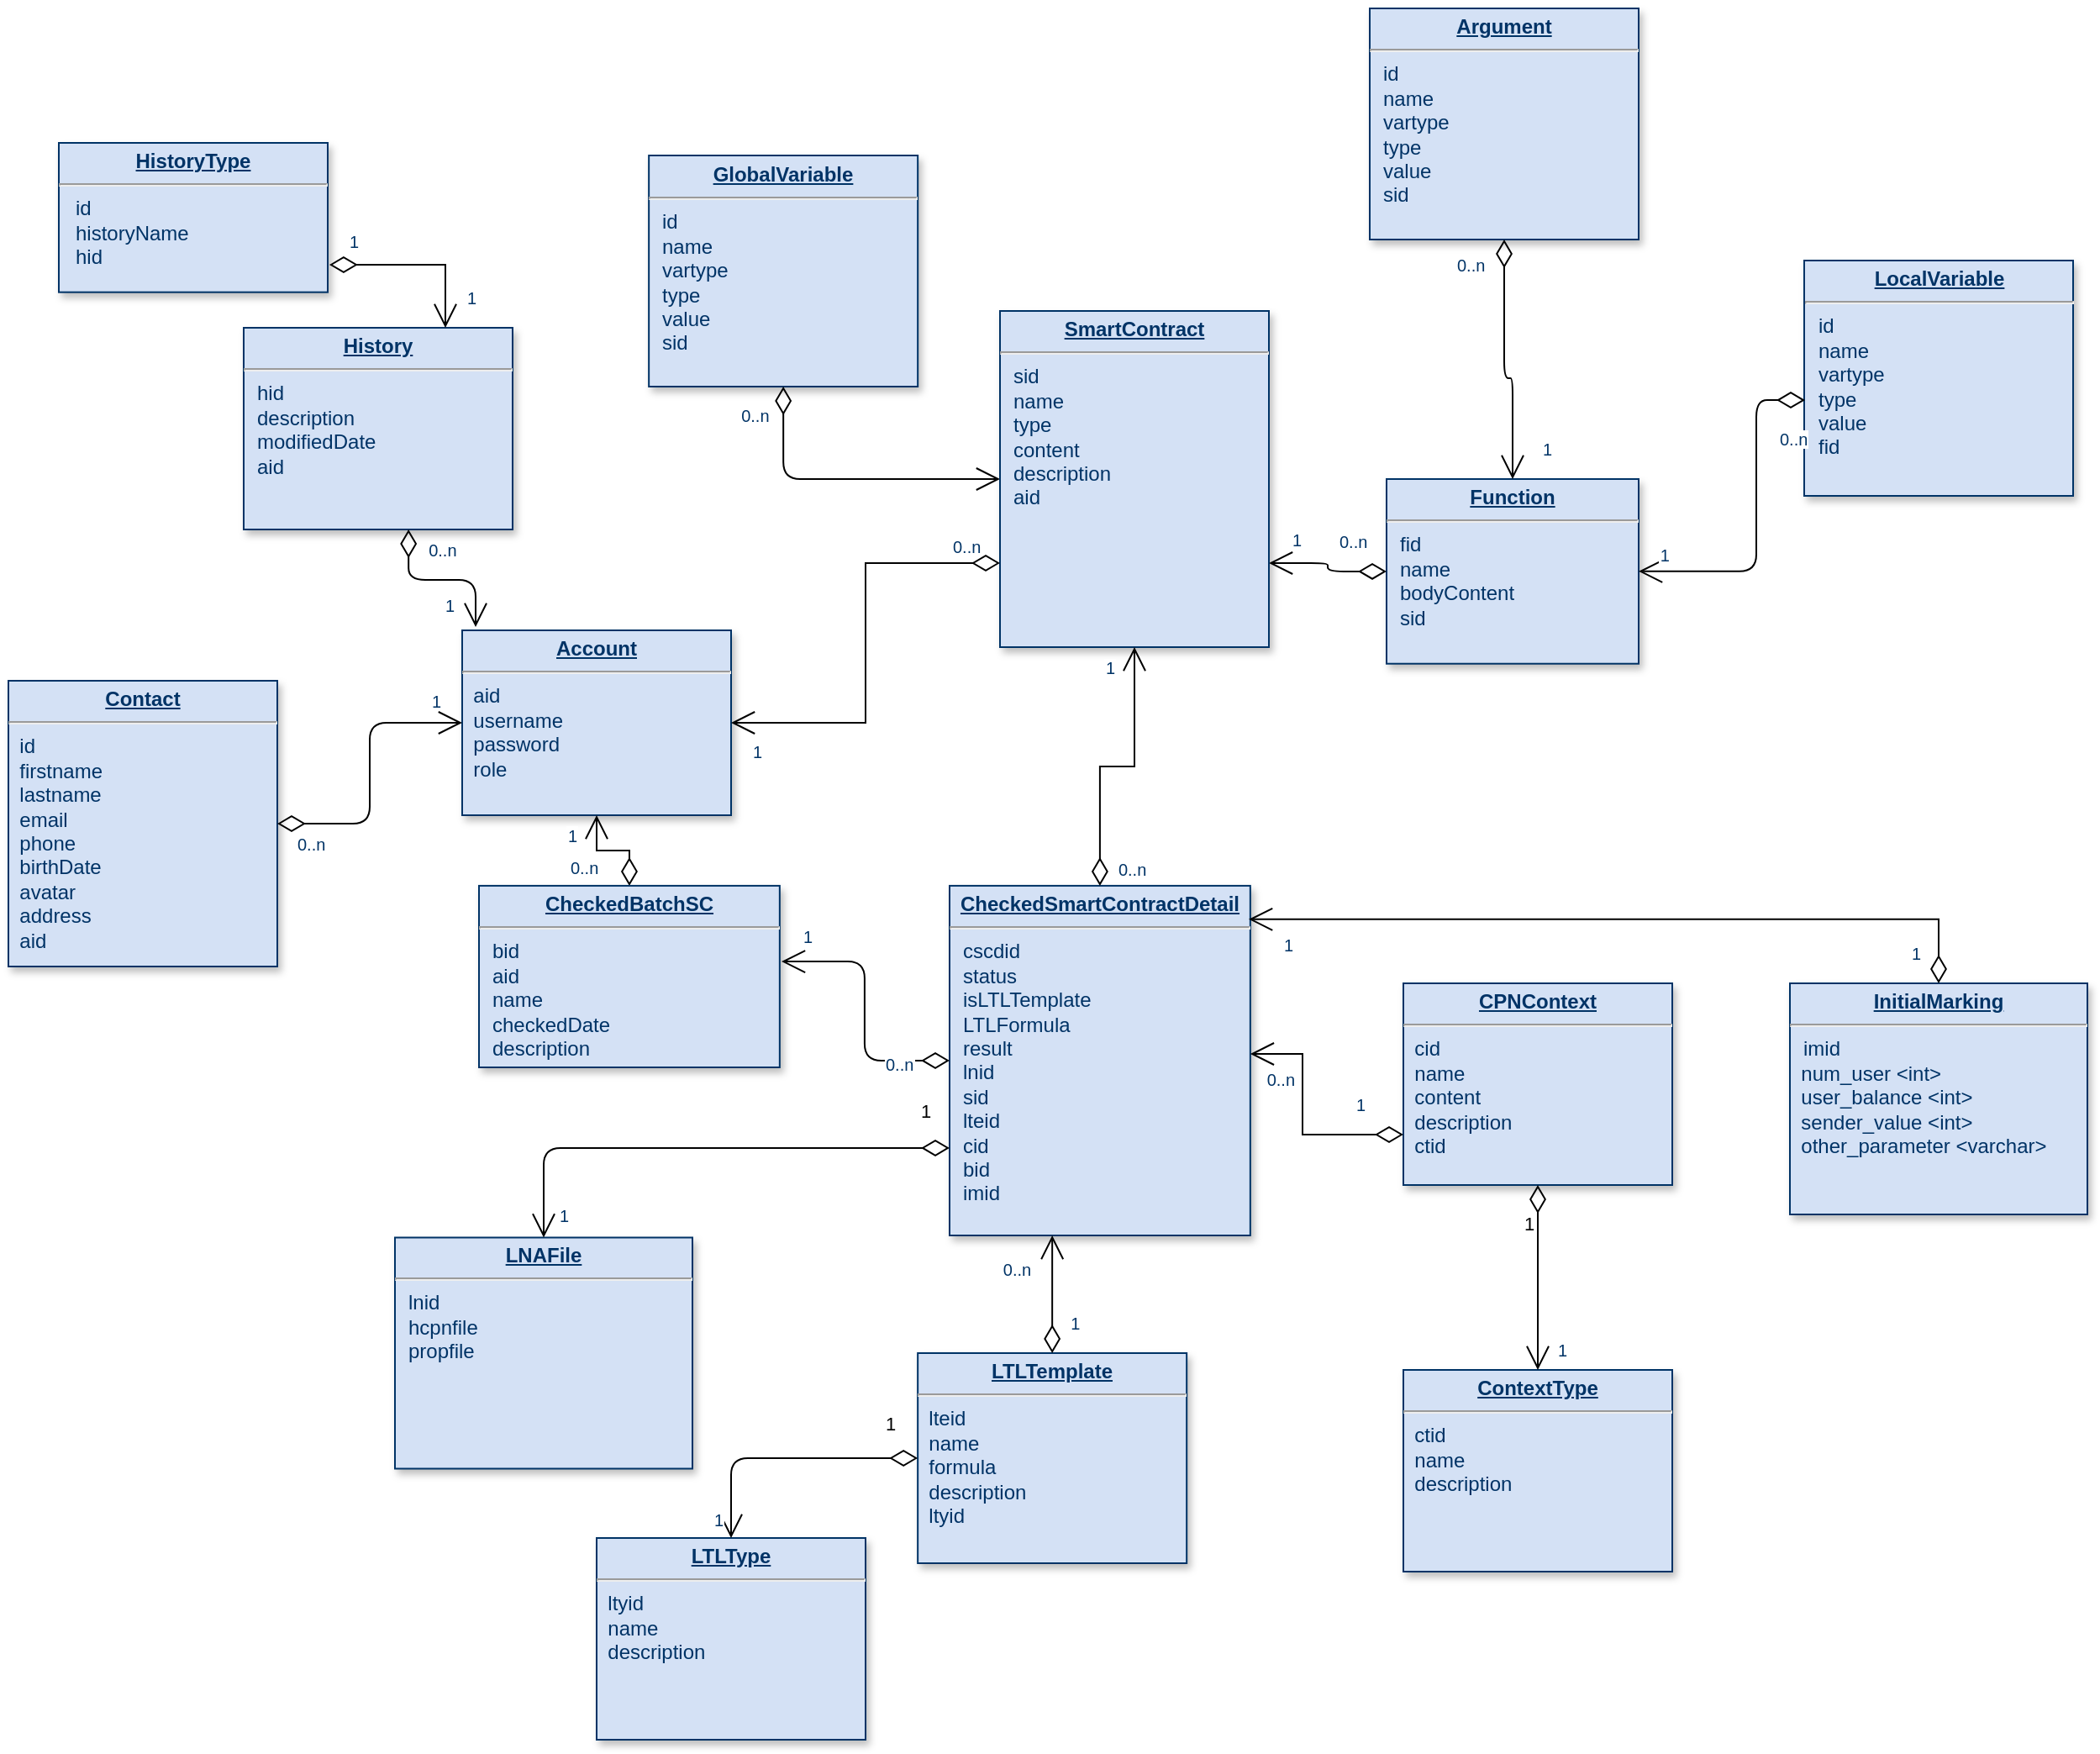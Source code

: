<mxfile version="15.3.8" type="device"><diagram name="Page-1" id="efa7a0a1-bf9b-a30e-e6df-94a7791c09e9"><mxGraphModel dx="1002" dy="657" grid="1" gridSize="10" guides="1" tooltips="1" connect="1" arrows="1" fold="1" page="1" pageScale="1" pageWidth="826" pageHeight="1169" background="none" math="0" shadow="0"><root><mxCell id="0"/><mxCell id="1" parent="0"/><mxCell id="20" value="&lt;p style=&quot;margin: 0px ; margin-top: 4px ; text-align: center ; text-decoration: underline&quot;&gt;&lt;strong&gt;LTLTemplate&lt;/strong&gt;&lt;/p&gt;&lt;hr&gt;&lt;div&gt;&amp;nbsp; lteid&lt;/div&gt;&lt;div&gt;&amp;nbsp; name&lt;/div&gt;&lt;div&gt;&amp;nbsp; formula&lt;/div&gt;&lt;div&gt;&amp;nbsp; description&lt;/div&gt;&lt;div&gt;&amp;nbsp; ltyid&lt;br&gt;&lt;/div&gt;" style="verticalAlign=top;align=left;overflow=fill;fontSize=12;fontFamily=Helvetica;html=1;strokeColor=#003366;shadow=1;fillColor=#D4E1F5;fontColor=#003366" parent="1" vertex="1"><mxGeometry x="591.08" y="810.0" width="160" height="125" as="geometry"/></mxCell><mxCell id="21" value="&lt;p style=&quot;margin: 0px ; margin-top: 4px ; text-align: center ; text-decoration: underline&quot;&gt;&lt;strong&gt;Account&lt;/strong&gt;&lt;/p&gt;&lt;hr&gt;&lt;div&gt;&amp;nbsp; aid&lt;/div&gt;&lt;div&gt;&amp;nbsp; username&lt;/div&gt;&lt;div&gt;&amp;nbsp; password&lt;/div&gt;&lt;div&gt;&amp;nbsp; role&lt;br&gt;&lt;/div&gt;" style="verticalAlign=top;align=left;overflow=fill;fontSize=12;fontFamily=Helvetica;html=1;strokeColor=#003366;shadow=1;fillColor=#D4E1F5;fontColor=#003366" parent="1" vertex="1"><mxGeometry x="320" y="380" width="160" height="110" as="geometry"/></mxCell><mxCell id="25" value="&lt;p style=&quot;margin: 0px ; margin-top: 4px ; text-align: center ; text-decoration: underline&quot;&gt;&lt;strong&gt;Contact&lt;/strong&gt;&lt;/p&gt;&lt;hr&gt;&lt;div&gt;&amp;nbsp; id&lt;/div&gt;&lt;div&gt;&amp;nbsp; firstname&lt;/div&gt;&lt;div&gt;&amp;nbsp; lastname&lt;/div&gt;&lt;div&gt;&amp;nbsp; email&lt;/div&gt;&lt;div&gt;&amp;nbsp; phone&lt;/div&gt;&lt;div&gt;&amp;nbsp; birthDate&lt;/div&gt;&lt;div&gt;&amp;nbsp; avatar&lt;/div&gt;&lt;div&gt;&amp;nbsp; address&lt;/div&gt;&lt;div&gt;&amp;nbsp; aid&lt;br&gt;&lt;/div&gt;" style="verticalAlign=top;align=left;overflow=fill;fontSize=12;fontFamily=Helvetica;html=1;strokeColor=#003366;shadow=1;fillColor=#D4E1F5;fontColor=#003366" parent="1" vertex="1"><mxGeometry x="50" y="410" width="160" height="170" as="geometry"/></mxCell><mxCell id="27" value="&lt;p style=&quot;margin: 0px ; margin-top: 4px ; text-align: center ; text-decoration: underline&quot;&gt;&lt;strong&gt;CPNContext&lt;br&gt;&lt;/strong&gt;&lt;/p&gt;&lt;hr&gt;&lt;div&gt;&amp;nbsp; cid&lt;/div&gt;&lt;div&gt;&amp;nbsp; name&lt;/div&gt;&lt;div&gt;&amp;nbsp; content&lt;/div&gt;&lt;div&gt;&amp;nbsp; description&lt;/div&gt;&lt;div&gt;&amp;nbsp; ctid&lt;br&gt;&lt;/div&gt;" style="verticalAlign=top;align=left;overflow=fill;fontSize=12;fontFamily=Helvetica;html=1;strokeColor=#003366;shadow=1;fillColor=#D4E1F5;fontColor=#003366" parent="1" vertex="1"><mxGeometry x="880" y="590" width="160" height="120" as="geometry"/></mxCell><mxCell id="28" value="&lt;p style=&quot;margin: 0px ; margin-top: 4px ; text-align: center ; text-decoration: underline&quot;&gt;&lt;strong&gt;HistoryType&lt;br&gt;&lt;/strong&gt;&lt;/p&gt;&lt;hr&gt;&lt;div&gt;&amp;nbsp;&amp;nbsp; id&lt;/div&gt;&lt;div&gt;&amp;nbsp;&amp;nbsp; historyName&lt;/div&gt;&lt;div&gt;&amp;nbsp;&amp;nbsp; hid&lt;br&gt;&lt;/div&gt;" style="verticalAlign=top;align=left;overflow=fill;fontSize=12;fontFamily=Helvetica;html=1;strokeColor=#003366;shadow=1;fillColor=#D4E1F5;fontColor=#003366" parent="1" vertex="1"><mxGeometry x="80" y="90" width="160" height="88.84" as="geometry"/></mxCell><mxCell id="29" value="&lt;p style=&quot;margin: 0px ; margin-top: 4px ; text-align: center ; text-decoration: underline&quot;&gt;&lt;strong&gt;CheckedSmartContractDetail&lt;br&gt;&lt;/strong&gt;&lt;/p&gt;&lt;hr&gt;&lt;p style=&quot;margin: 0px ; margin-left: 8px&quot;&gt;cscdid&lt;br&gt;&lt;/p&gt;&lt;p style=&quot;margin: 0px ; margin-left: 8px&quot;&gt;&lt;span&gt;status&lt;/span&gt;&lt;br&gt;&lt;/p&gt;&lt;p style=&quot;margin: 0px 0px 0px 8px&quot;&gt;isLTLTemplate&lt;br&gt;&lt;/p&gt;&lt;p style=&quot;margin: 0px 0px 0px 8px&quot;&gt;LTLFormula&lt;/p&gt;&lt;p style=&quot;margin: 0px 0px 0px 8px&quot;&gt;result&lt;/p&gt;&lt;p style=&quot;margin: 0px 0px 0px 8px&quot;&gt;lnid&lt;/p&gt;&lt;p style=&quot;margin: 0px 0px 0px 8px&quot;&gt;sid&lt;/p&gt;&lt;p style=&quot;margin: 0px 0px 0px 8px&quot;&gt;lteid&lt;br&gt;&lt;/p&gt;&lt;p style=&quot;margin: 0px 0px 0px 8px&quot;&gt;cid&lt;/p&gt;&lt;p style=&quot;margin: 0px ; margin-left: 8px&quot;&gt;bid&lt;/p&gt;&lt;p style=&quot;margin: 0px ; margin-left: 8px&quot;&gt;imid&lt;br&gt;&lt;/p&gt;&lt;p style=&quot;margin: 0px ; margin-left: 8px&quot;&gt;&lt;br&gt;&lt;/p&gt;" style="verticalAlign=top;align=left;overflow=fill;fontSize=12;fontFamily=Helvetica;html=1;strokeColor=#003366;shadow=1;fillColor=#D4E1F5;fontColor=#003366" parent="1" vertex="1"><mxGeometry x="610" y="531.96" width="178.92" height="208.04" as="geometry"/></mxCell><mxCell id="31" value="&lt;p style=&quot;margin: 0px ; margin-top: 4px ; text-align: center ; text-decoration: underline&quot;&gt;&lt;strong&gt;GlobalVariable&lt;/strong&gt;&lt;/p&gt;&lt;hr&gt;&lt;p style=&quot;margin: 0px ; margin-left: 8px&quot;&gt;id&lt;/p&gt;&lt;p style=&quot;margin: 0px ; margin-left: 8px&quot;&gt;name&lt;/p&gt;&lt;p style=&quot;margin: 0px ; margin-left: 8px&quot;&gt;vartype&lt;/p&gt;&lt;p style=&quot;margin: 0px ; margin-left: 8px&quot;&gt;type&lt;/p&gt;&lt;p style=&quot;margin: 0px ; margin-left: 8px&quot;&gt;value&lt;/p&gt;&lt;p style=&quot;margin: 0px ; margin-left: 8px&quot;&gt;sid&lt;br&gt;&lt;/p&gt;" style="verticalAlign=top;align=left;overflow=fill;fontSize=12;fontFamily=Helvetica;html=1;strokeColor=#003366;shadow=1;fillColor=#D4E1F5;fontColor=#003366" parent="1" vertex="1"><mxGeometry x="431.08" y="97.5" width="160" height="137.5" as="geometry"/></mxCell><mxCell id="32" value="&lt;p style=&quot;margin: 0px ; margin-top: 4px ; text-align: center ; text-decoration: underline&quot;&gt;&lt;strong&gt;LocalVariable&lt;/strong&gt;&lt;/p&gt;&lt;hr&gt;&lt;p style=&quot;margin: 0px ; margin-left: 8px&quot;&gt;id&lt;/p&gt;&lt;p style=&quot;margin: 0px ; margin-left: 8px&quot;&gt;name&lt;/p&gt;&lt;p style=&quot;margin: 0px ; margin-left: 8px&quot;&gt;vartype&lt;/p&gt;&lt;p style=&quot;margin: 0px ; margin-left: 8px&quot;&gt;type&lt;/p&gt;&lt;p style=&quot;margin: 0px ; margin-left: 8px&quot;&gt;value&lt;/p&gt;&lt;p style=&quot;margin: 0px ; margin-left: 8px&quot;&gt;fid&lt;/p&gt;" style="verticalAlign=top;align=left;overflow=fill;fontSize=12;fontFamily=Helvetica;html=1;strokeColor=#003366;shadow=1;fillColor=#D4E1F5;fontColor=#003366" parent="1" vertex="1"><mxGeometry x="1118.5" y="160.0" width="160" height="140" as="geometry"/></mxCell><mxCell id="33" value="&lt;p style=&quot;margin: 0px ; margin-top: 4px ; text-align: center ; text-decoration: underline&quot;&gt;&lt;strong&gt;Function&lt;/strong&gt;&lt;/p&gt;&lt;hr&gt;&lt;p style=&quot;margin: 0px ; margin-left: 8px&quot;&gt;fid&lt;/p&gt;&lt;p style=&quot;margin: 0px ; margin-left: 8px&quot;&gt;name&lt;/p&gt;&lt;p style=&quot;margin: 0px ; margin-left: 8px&quot;&gt;bodyContent&lt;/p&gt;&lt;p style=&quot;margin: 0px ; margin-left: 8px&quot;&gt;sid &lt;br&gt;&lt;/p&gt;" style="verticalAlign=top;align=left;overflow=fill;fontSize=12;fontFamily=Helvetica;html=1;strokeColor=#003366;shadow=1;fillColor=#D4E1F5;fontColor=#003366" parent="1" vertex="1"><mxGeometry x="870" y="290" width="150" height="109.86" as="geometry"/></mxCell><mxCell id="34" value="&lt;p style=&quot;margin: 0px ; margin-top: 4px ; text-align: center ; text-decoration: underline&quot;&gt;&lt;strong&gt;History&lt;/strong&gt;&lt;/p&gt;&lt;hr&gt;&lt;p style=&quot;margin: 0px ; margin-left: 8px&quot;&gt;hid&lt;/p&gt;&lt;p style=&quot;margin: 0px ; margin-left: 8px&quot;&gt;description&lt;/p&gt;&lt;p style=&quot;margin: 0px ; margin-left: 8px&quot;&gt;modifiedDate&lt;/p&gt;&lt;p style=&quot;margin: 0px ; margin-left: 8px&quot;&gt;aid&lt;br&gt;&lt;/p&gt;" style="verticalAlign=top;align=left;overflow=fill;fontSize=12;fontFamily=Helvetica;html=1;strokeColor=#003366;shadow=1;fillColor=#D4E1F5;fontColor=#003366" parent="1" vertex="1"><mxGeometry x="190" y="200" width="160" height="120" as="geometry"/></mxCell><mxCell id="48" value="" style="endArrow=open;endSize=12;startArrow=diamondThin;startSize=14;startFill=0;edgeStyle=orthogonalEdgeStyle;rounded=0;" parent="1" source="27" target="29" edge="1"><mxGeometry x="769.36" y="450" as="geometry"><mxPoint x="769.36" y="450" as="sourcePoint"/><mxPoint x="900" y="450" as="targetPoint"/><Array as="points"><mxPoint x="820" y="680"/><mxPoint x="820" y="632"/></Array></mxGeometry></mxCell><mxCell id="49" value="1" style="resizable=0;align=left;verticalAlign=top;labelBackgroundColor=#ffffff;fontSize=10;strokeColor=#003366;shadow=1;fillColor=#D4E1F5;fontColor=#003366" parent="48" connectable="0" vertex="1"><mxGeometry x="-1" relative="1" as="geometry"><mxPoint x="-30" y="-30" as="offset"/></mxGeometry></mxCell><mxCell id="50" value="0..n" style="resizable=0;align=right;verticalAlign=top;labelBackgroundColor=#ffffff;fontSize=10;strokeColor=#003366;shadow=1;fillColor=#D4E1F5;fontColor=#003366" parent="48" connectable="0" vertex="1"><mxGeometry x="1" relative="1" as="geometry"><mxPoint x="28" y="3" as="offset"/></mxGeometry></mxCell><mxCell id="63" value="" style="endArrow=open;endSize=12;startArrow=diamondThin;startSize=14;startFill=0;edgeStyle=orthogonalEdgeStyle;entryX=1;entryY=0.75;entryDx=0;entryDy=0;" parent="1" source="33" target="nOqhkmewOGSFipWBsdj--130" edge="1"><mxGeometry x="479.36" y="790" as="geometry"><mxPoint x="479.36" y="790" as="sourcePoint"/><mxPoint x="639.36" y="790" as="targetPoint"/></mxGeometry></mxCell><mxCell id="64" value="0..n" style="resizable=0;align=left;verticalAlign=top;labelBackgroundColor=#ffffff;fontSize=10;strokeColor=#003366;shadow=1;fillColor=#D4E1F5;fontColor=#003366" parent="63" connectable="0" vertex="1"><mxGeometry x="-1" relative="1" as="geometry"><mxPoint x="-30" y="-30" as="offset"/></mxGeometry></mxCell><mxCell id="65" value="1" style="resizable=0;align=right;verticalAlign=top;labelBackgroundColor=#ffffff;fontSize=10;strokeColor=#003366;shadow=1;fillColor=#D4E1F5;fontColor=#003366" parent="63" connectable="0" vertex="1"><mxGeometry x="1" relative="1" as="geometry"><mxPoint x="-11.08" as="offset"/></mxGeometry></mxCell><mxCell id="66" value="" style="endArrow=open;endSize=12;startArrow=diamondThin;startSize=14;startFill=0;edgeStyle=orthogonalEdgeStyle;entryX=1;entryY=0.5;entryDx=0;entryDy=0;exitX=0.003;exitY=0.593;exitDx=0;exitDy=0;exitPerimeter=0;" parent="1" source="32" target="33" edge="1"><mxGeometry x="469.36" y="526.16" as="geometry"><mxPoint x="1090" y="310" as="sourcePoint"/><mxPoint x="980" y="1061.16" as="targetPoint"/><Array as="points"><mxPoint x="1090" y="243"/><mxPoint x="1090" y="345"/></Array></mxGeometry></mxCell><mxCell id="67" value="0..n" style="resizable=0;align=left;verticalAlign=top;labelBackgroundColor=#ffffff;fontSize=10;strokeColor=#003366;shadow=1;fillColor=#D4E1F5;fontColor=#003366" parent="66" connectable="0" vertex="1"><mxGeometry x="-1" relative="1" as="geometry"><mxPoint x="-17" y="11" as="offset"/></mxGeometry></mxCell><mxCell id="68" value="1" style="resizable=0;align=right;verticalAlign=top;labelBackgroundColor=#ffffff;fontSize=10;strokeColor=#003366;shadow=1;fillColor=#D4E1F5;fontColor=#003366" parent="66" connectable="0" vertex="1"><mxGeometry x="1" relative="1" as="geometry"><mxPoint x="20" y="-22" as="offset"/></mxGeometry></mxCell><mxCell id="75" value="" style="endArrow=open;endSize=12;startArrow=diamondThin;startSize=14;startFill=0;edgeStyle=orthogonalEdgeStyle;exitX=0.5;exitY=1;exitDx=0;exitDy=0;" parent="1" source="31" target="nOqhkmewOGSFipWBsdj--130" edge="1"><mxGeometry x="1079.36" y="560" as="geometry"><mxPoint x="480" y="250" as="sourcePoint"/><mxPoint x="770" y="700" as="targetPoint"/><Array as="points"><mxPoint x="511" y="290"/></Array></mxGeometry></mxCell><mxCell id="76" value="0..n" style="resizable=0;align=left;verticalAlign=top;labelBackgroundColor=#ffffff;fontSize=10;strokeColor=#003366;shadow=1;fillColor=#D4E1F5;fontColor=#003366" parent="75" connectable="0" vertex="1"><mxGeometry x="-1" relative="1" as="geometry"><mxPoint x="-27" y="5" as="offset"/></mxGeometry></mxCell><mxCell id="77" value="1" style="resizable=0;align=right;verticalAlign=top;labelBackgroundColor=#ffffff;fontSize=10;strokeColor=#003366;shadow=1;fillColor=#D4E1F5;fontColor=#003366" parent="75" connectable="0" vertex="1"><mxGeometry x="1" relative="1" as="geometry"><mxPoint x="20" as="offset"/></mxGeometry></mxCell><mxCell id="90" value="" style="endArrow=open;endSize=12;startArrow=diamondThin;startSize=14;startFill=0;edgeStyle=orthogonalEdgeStyle" parent="1" source="25" target="21" edge="1"><mxGeometry x="620" y="340" as="geometry"><mxPoint x="620" y="340" as="sourcePoint"/><mxPoint x="780" y="340" as="targetPoint"/></mxGeometry></mxCell><mxCell id="91" value="0..n" style="resizable=0;align=left;verticalAlign=top;labelBackgroundColor=#ffffff;fontSize=10;strokeColor=#003366;shadow=1;fillColor=#D4E1F5;fontColor=#003366" parent="90" connectable="0" vertex="1"><mxGeometry x="-1" relative="1" as="geometry"><mxPoint x="10" as="offset"/></mxGeometry></mxCell><mxCell id="92" value="1" style="resizable=0;align=right;verticalAlign=top;labelBackgroundColor=#ffffff;fontSize=10;strokeColor=#003366;shadow=1;fillColor=#D4E1F5;fontColor=#003366" parent="90" connectable="0" vertex="1"><mxGeometry x="1" relative="1" as="geometry"><mxPoint x="-11" y="-25" as="offset"/></mxGeometry></mxCell><mxCell id="99" value="" style="endArrow=open;endSize=12;startArrow=diamondThin;startSize=14;startFill=0;edgeStyle=orthogonalEdgeStyle;exitX=0.5;exitY=0;exitDx=0;exitDy=0;" parent="1" source="20" target="29" edge="1"><mxGeometry x="369.36" y="360" as="geometry"><mxPoint x="670" y="770" as="sourcePoint"/><mxPoint x="600" y="630" as="targetPoint"/><Array as="points"><mxPoint x="671" y="740"/><mxPoint x="681" y="740"/></Array></mxGeometry></mxCell><mxCell id="100" value="1" style="resizable=0;align=left;verticalAlign=top;labelBackgroundColor=#ffffff;fontSize=10;strokeColor=#003366;shadow=1;fillColor=#D4E1F5;fontColor=#003366" parent="99" connectable="0" vertex="1"><mxGeometry x="-1" relative="1" as="geometry"><mxPoint x="9" y="-30" as="offset"/></mxGeometry></mxCell><mxCell id="101" value="0..n" style="resizable=0;align=right;verticalAlign=top;labelBackgroundColor=#ffffff;fontSize=10;strokeColor=#003366;shadow=1;fillColor=#D4E1F5;fontColor=#003366" parent="99" connectable="0" vertex="1"><mxGeometry x="1" relative="1" as="geometry"><mxPoint x="-11" y="8" as="offset"/></mxGeometry></mxCell><mxCell id="nOqhkmewOGSFipWBsdj--115" value="" style="endArrow=open;endSize=12;startArrow=diamondThin;startSize=14;startFill=0;edgeStyle=orthogonalEdgeStyle;rounded=0;entryX=0.5;entryY=1;entryDx=0;entryDy=0;exitX=0.5;exitY=0;exitDx=0;exitDy=0;" parent="1" source="snxH7PvsE-NsUcko8Hkh-101" target="21" edge="1"><mxGeometry x="779.36" y="460" as="geometry"><mxPoint x="671" y="530" as="sourcePoint"/><mxPoint x="890" y="530" as="targetPoint"/></mxGeometry></mxCell><mxCell id="nOqhkmewOGSFipWBsdj--116" value="0..n" style="resizable=0;align=left;verticalAlign=top;labelBackgroundColor=#ffffff;fontSize=10;strokeColor=#003366;shadow=1;fillColor=#D4E1F5;fontColor=#003366" parent="nOqhkmewOGSFipWBsdj--115" connectable="0" vertex="1"><mxGeometry x="-1" relative="1" as="geometry"><mxPoint x="-37" y="-23" as="offset"/></mxGeometry></mxCell><mxCell id="nOqhkmewOGSFipWBsdj--117" value="1" style="resizable=0;align=right;verticalAlign=top;labelBackgroundColor=#ffffff;fontSize=10;strokeColor=#003366;shadow=1;fillColor=#D4E1F5;fontColor=#003366" parent="nOqhkmewOGSFipWBsdj--115" connectable="0" vertex="1"><mxGeometry x="1" relative="1" as="geometry"><mxPoint x="-10" as="offset"/></mxGeometry></mxCell><mxCell id="nOqhkmewOGSFipWBsdj--118" value="" style="endArrow=open;endSize=12;startArrow=diamondThin;startSize=14;startFill=0;edgeStyle=orthogonalEdgeStyle;rounded=0;exitX=1.006;exitY=0.816;exitDx=0;exitDy=0;exitPerimeter=0;entryX=0.75;entryY=0;entryDx=0;entryDy=0;" parent="1" source="28" target="34" edge="1"><mxGeometry x="429.36" y="834" as="geometry"><mxPoint x="510" y="899" as="sourcePoint"/><mxPoint x="220" y="190" as="targetPoint"/></mxGeometry></mxCell><mxCell id="nOqhkmewOGSFipWBsdj--119" value="1" style="resizable=0;align=left;verticalAlign=top;labelBackgroundColor=#ffffff;fontSize=10;strokeColor=#003366;shadow=1;fillColor=#D4E1F5;fontColor=#003366" parent="nOqhkmewOGSFipWBsdj--118" connectable="0" vertex="1"><mxGeometry x="-1" relative="1" as="geometry"><mxPoint x="10" y="-26.16" as="offset"/></mxGeometry></mxCell><mxCell id="nOqhkmewOGSFipWBsdj--120" value="1" style="resizable=0;align=right;verticalAlign=top;labelBackgroundColor=#ffffff;fontSize=10;strokeColor=#003366;shadow=1;fillColor=#D4E1F5;fontColor=#003366" parent="nOqhkmewOGSFipWBsdj--118" connectable="0" vertex="1"><mxGeometry x="1" relative="1" as="geometry"><mxPoint x="20" y="-30" as="offset"/></mxGeometry></mxCell><mxCell id="nOqhkmewOGSFipWBsdj--121" value="&lt;p style=&quot;margin: 0px ; margin-top: 4px ; text-align: center ; text-decoration: underline&quot;&gt;&lt;strong&gt;Argument&lt;/strong&gt;&lt;/p&gt;&lt;hr&gt;&lt;p style=&quot;margin: 0px ; margin-left: 8px&quot;&gt;id&lt;/p&gt;&lt;p style=&quot;margin: 0px ; margin-left: 8px&quot;&gt;name&lt;/p&gt;&lt;p style=&quot;margin: 0px ; margin-left: 8px&quot;&gt;vartype&lt;/p&gt;&lt;p style=&quot;margin: 0px ; margin-left: 8px&quot;&gt;type&lt;/p&gt;&lt;p style=&quot;margin: 0px ; margin-left: 8px&quot;&gt;value&lt;/p&gt;&lt;p style=&quot;margin: 0px ; margin-left: 8px&quot;&gt;sid&lt;br&gt;&lt;/p&gt;" style="verticalAlign=top;align=left;overflow=fill;fontSize=12;fontFamily=Helvetica;html=1;strokeColor=#003366;shadow=1;fillColor=#D4E1F5;fontColor=#003366" parent="1" vertex="1"><mxGeometry x="860" y="10" width="160" height="137.5" as="geometry"/></mxCell><mxCell id="nOqhkmewOGSFipWBsdj--122" value="" style="endArrow=open;endSize=12;startArrow=diamondThin;startSize=14;startFill=0;edgeStyle=orthogonalEdgeStyle;exitX=0.5;exitY=1;exitDx=0;exitDy=0;" parent="1" source="nOqhkmewOGSFipWBsdj--121" edge="1"><mxGeometry x="1089.36" y="570" as="geometry"><mxPoint x="930" y="971.3" as="sourcePoint"/><mxPoint x="945" y="290" as="targetPoint"/><Array as="points"><mxPoint x="940" y="230"/><mxPoint x="945" y="230"/></Array></mxGeometry></mxCell><mxCell id="nOqhkmewOGSFipWBsdj--123" value="0..n" style="resizable=0;align=left;verticalAlign=top;labelBackgroundColor=#ffffff;fontSize=10;strokeColor=#003366;shadow=1;fillColor=#D4E1F5;fontColor=#003366" parent="nOqhkmewOGSFipWBsdj--122" connectable="0" vertex="1"><mxGeometry x="-1" relative="1" as="geometry"><mxPoint x="-30" y="3" as="offset"/></mxGeometry></mxCell><mxCell id="nOqhkmewOGSFipWBsdj--124" value="1" style="resizable=0;align=right;verticalAlign=top;labelBackgroundColor=#ffffff;fontSize=10;strokeColor=#003366;shadow=1;fillColor=#D4E1F5;fontColor=#003366" parent="nOqhkmewOGSFipWBsdj--122" connectable="0" vertex="1"><mxGeometry x="1" relative="1" as="geometry"><mxPoint x="25" y="-30" as="offset"/></mxGeometry></mxCell><mxCell id="nOqhkmewOGSFipWBsdj--126" value="&lt;p style=&quot;margin: 0px ; margin-top: 4px ; text-align: center ; text-decoration: underline&quot;&gt;&lt;strong&gt;ContextType&lt;br&gt;&lt;/strong&gt;&lt;/p&gt;&lt;hr&gt;&lt;div&gt;&amp;nbsp; ctid&lt;/div&gt;&lt;div&gt;&amp;nbsp; name&lt;/div&gt;&lt;div&gt;&amp;nbsp; description&lt;br&gt;&lt;/div&gt;" style="verticalAlign=top;align=left;overflow=fill;fontSize=12;fontFamily=Helvetica;html=1;strokeColor=#003366;shadow=1;fillColor=#D4E1F5;fontColor=#003366" parent="1" vertex="1"><mxGeometry x="880" y="820" width="160" height="120" as="geometry"/></mxCell><mxCell id="nOqhkmewOGSFipWBsdj--130" value="&lt;p style=&quot;margin: 0px ; margin-top: 4px ; text-align: center ; text-decoration: underline&quot;&gt;&lt;strong&gt;SmartContract&lt;br&gt;&lt;/strong&gt;&lt;/p&gt;&lt;hr&gt;&lt;p style=&quot;margin: 0px ; margin-left: 8px&quot;&gt;sid&lt;/p&gt;&lt;p style=&quot;margin: 0px ; margin-left: 8px&quot;&gt;name&lt;/p&gt;&lt;p style=&quot;margin: 0px ; margin-left: 8px&quot;&gt;type&lt;/p&gt;&lt;p style=&quot;margin: 0px ; margin-left: 8px&quot;&gt;content&lt;/p&gt;&lt;p style=&quot;margin: 0px ; margin-left: 8px&quot;&gt;description&lt;/p&gt;&lt;p style=&quot;margin: 0px ; margin-left: 8px&quot;&gt;aid&lt;/p&gt;" style="verticalAlign=top;align=left;overflow=fill;fontSize=12;fontFamily=Helvetica;html=1;strokeColor=#003366;shadow=1;fillColor=#D4E1F5;fontColor=#003366" parent="1" vertex="1"><mxGeometry x="640.0" y="190.0" width="160" height="200" as="geometry"/></mxCell><mxCell id="nOqhkmewOGSFipWBsdj--131" value="" style="endArrow=open;endSize=12;startArrow=diamondThin;startSize=14;startFill=0;edgeStyle=orthogonalEdgeStyle;rounded=0;" parent="1" source="29" target="nOqhkmewOGSFipWBsdj--130" edge="1"><mxGeometry x="779.36" y="460" as="geometry"><mxPoint x="810" y="520" as="sourcePoint"/><mxPoint x="890" y="515" as="targetPoint"/></mxGeometry></mxCell><mxCell id="nOqhkmewOGSFipWBsdj--132" value="0..n" style="resizable=0;align=left;verticalAlign=top;labelBackgroundColor=#ffffff;fontSize=10;strokeColor=#003366;shadow=1;fillColor=#D4E1F5;fontColor=#003366" parent="nOqhkmewOGSFipWBsdj--131" connectable="0" vertex="1"><mxGeometry x="-1" relative="1" as="geometry"><mxPoint x="9" y="-22" as="offset"/></mxGeometry></mxCell><mxCell id="nOqhkmewOGSFipWBsdj--133" value="1" style="resizable=0;align=right;verticalAlign=top;labelBackgroundColor=#ffffff;fontSize=10;strokeColor=#003366;shadow=1;fillColor=#D4E1F5;fontColor=#003366" parent="nOqhkmewOGSFipWBsdj--131" connectable="0" vertex="1"><mxGeometry x="1" relative="1" as="geometry"><mxPoint x="-10" as="offset"/></mxGeometry></mxCell><mxCell id="nOqhkmewOGSFipWBsdj--138" value="1" style="resizable=0;align=right;verticalAlign=top;labelBackgroundColor=#ffffff;fontSize=10;strokeColor=#003366;shadow=1;fillColor=#D4E1F5;fontColor=#003366" parent="1" connectable="0" vertex="1"><mxGeometry x="720" y="399.86" as="geometry"><mxPoint x="101" y="-86" as="offset"/></mxGeometry></mxCell><mxCell id="nOqhkmewOGSFipWBsdj--139" value="" style="endArrow=open;endSize=12;startArrow=diamondThin;startSize=14;startFill=0;edgeStyle=orthogonalEdgeStyle;exitX=0.613;exitY=1;exitDx=0;exitDy=0;exitPerimeter=0;entryX=0.05;entryY=-0.018;entryDx=0;entryDy=0;entryPerimeter=0;" parent="1" source="34" target="21" edge="1"><mxGeometry x="630" y="350" as="geometry"><mxPoint x="190" y="365" as="sourcePoint"/><mxPoint x="400" y="385" as="targetPoint"/></mxGeometry></mxCell><mxCell id="nOqhkmewOGSFipWBsdj--140" value="0..n" style="resizable=0;align=left;verticalAlign=top;labelBackgroundColor=#ffffff;fontSize=10;strokeColor=#003366;shadow=1;fillColor=#D4E1F5;fontColor=#003366" parent="nOqhkmewOGSFipWBsdj--139" connectable="0" vertex="1"><mxGeometry x="-1" relative="1" as="geometry"><mxPoint x="10" as="offset"/></mxGeometry></mxCell><mxCell id="nOqhkmewOGSFipWBsdj--141" value="1" style="resizable=0;align=right;verticalAlign=top;labelBackgroundColor=#ffffff;fontSize=10;strokeColor=#003366;shadow=1;fillColor=#D4E1F5;fontColor=#003366" parent="nOqhkmewOGSFipWBsdj--139" connectable="0" vertex="1"><mxGeometry x="1" relative="1" as="geometry"><mxPoint x="-11" y="-25" as="offset"/></mxGeometry></mxCell><mxCell id="nOqhkmewOGSFipWBsdj--143" value="1" style="endArrow=open;html=1;endSize=12;startArrow=diamondThin;startSize=14;startFill=0;edgeStyle=orthogonalEdgeStyle;align=left;verticalAlign=bottom;entryX=0.5;entryY=0;entryDx=0;entryDy=0;exitX=0.5;exitY=1;exitDx=0;exitDy=0;" parent="1" source="27" target="nOqhkmewOGSFipWBsdj--126" edge="1"><mxGeometry x="-0.429" y="-10" relative="1" as="geometry"><mxPoint x="600" y="770" as="sourcePoint"/><mxPoint x="760" y="770" as="targetPoint"/><mxPoint as="offset"/></mxGeometry></mxCell><mxCell id="nOqhkmewOGSFipWBsdj--144" value="1" style="resizable=0;align=right;verticalAlign=top;labelBackgroundColor=#ffffff;fontSize=10;strokeColor=#003366;shadow=1;fillColor=#D4E1F5;fontColor=#003366" parent="1" connectable="0" vertex="1"><mxGeometry x="970.0" y="810.0" as="geometry"><mxPoint x="9" y="-14" as="offset"/></mxGeometry></mxCell><mxCell id="nOqhkmewOGSFipWBsdj--145" value="&lt;p style=&quot;margin: 0px ; margin-top: 4px ; text-align: center ; text-decoration: underline&quot;&gt;&lt;strong&gt;LTLType&lt;br&gt;&lt;/strong&gt;&lt;/p&gt;&lt;hr&gt;&lt;div&gt;&amp;nbsp; ltyid&lt;/div&gt;&lt;div&gt;&amp;nbsp; name&lt;/div&gt;&lt;div&gt;&amp;nbsp; description&lt;br&gt;&lt;/div&gt;" style="verticalAlign=top;align=left;overflow=fill;fontSize=12;fontFamily=Helvetica;html=1;strokeColor=#003366;shadow=1;fillColor=#D4E1F5;fontColor=#003366" parent="1" vertex="1"><mxGeometry x="400" y="920" width="160" height="120" as="geometry"/></mxCell><mxCell id="nOqhkmewOGSFipWBsdj--146" value="1" style="endArrow=open;html=1;endSize=12;startArrow=diamondThin;startSize=14;startFill=0;edgeStyle=orthogonalEdgeStyle;align=left;verticalAlign=bottom;entryX=0.5;entryY=0;entryDx=0;entryDy=0;" parent="1" source="20" target="nOqhkmewOGSFipWBsdj--145" edge="1"><mxGeometry x="-0.734" y="-12" relative="1" as="geometry"><mxPoint x="970" y="930" as="sourcePoint"/><mxPoint x="990" y="980" as="targetPoint"/><mxPoint as="offset"/></mxGeometry></mxCell><mxCell id="nOqhkmewOGSFipWBsdj--147" value="1" style="resizable=0;align=right;verticalAlign=top;labelBackgroundColor=#ffffff;fontSize=10;strokeColor=#003366;shadow=1;fillColor=#D4E1F5;fontColor=#003366" parent="1" connectable="0" vertex="1"><mxGeometry x="1020.0" y="950.0" as="geometry"><mxPoint x="-543" y="-53" as="offset"/></mxGeometry></mxCell><mxCell id="snxH7PvsE-NsUcko8Hkh-101" value="&lt;p style=&quot;margin: 0px ; margin-top: 4px ; text-align: center ; text-decoration: underline&quot;&gt;&lt;strong&gt;CheckedBatchSC&lt;br&gt;&lt;/strong&gt;&lt;/p&gt;&lt;hr&gt;&lt;p style=&quot;margin: 0px ; margin-left: 8px&quot;&gt;bid&lt;/p&gt;&lt;p style=&quot;margin: 0px ; margin-left: 8px&quot;&gt;aid&lt;/p&gt;&lt;p style=&quot;margin: 0px ; margin-left: 8px&quot;&gt;name&lt;/p&gt;&lt;p style=&quot;margin: 0px ; margin-left: 8px&quot;&gt;checkedDate&lt;/p&gt;&lt;p style=&quot;margin: 0px ; margin-left: 8px&quot;&gt;description&lt;/p&gt;&lt;p style=&quot;margin: 0px ; margin-left: 8px&quot;&gt;&lt;br&gt;&lt;/p&gt;" style="verticalAlign=top;align=left;overflow=fill;fontSize=12;fontFamily=Helvetica;html=1;strokeColor=#003366;shadow=1;fillColor=#D4E1F5;fontColor=#003366" parent="1" vertex="1"><mxGeometry x="330" y="531.96" width="178.92" height="108.04" as="geometry"/></mxCell><mxCell id="snxH7PvsE-NsUcko8Hkh-102" value="" style="endArrow=open;endSize=12;startArrow=diamondThin;startSize=14;startFill=0;edgeStyle=orthogonalEdgeStyle;exitX=0;exitY=0.5;exitDx=0;exitDy=0;entryX=1.006;entryY=0.417;entryDx=0;entryDy=0;entryPerimeter=0;" parent="1" source="29" target="snxH7PvsE-NsUcko8Hkh-101" edge="1"><mxGeometry x="379.36" y="370" as="geometry"><mxPoint x="540.96" y="792.96" as="sourcePoint"/><mxPoint x="690.5" y="710" as="targetPoint"/><Array as="points"/></mxGeometry></mxCell><mxCell id="snxH7PvsE-NsUcko8Hkh-104" value="1" style="resizable=0;align=right;verticalAlign=top;labelBackgroundColor=#ffffff;fontSize=10;strokeColor=#003366;shadow=1;fillColor=#D4E1F5;fontColor=#003366" parent="snxH7PvsE-NsUcko8Hkh-102" connectable="0" vertex="1"><mxGeometry x="1" relative="1" as="geometry"><mxPoint x="20" y="-27" as="offset"/></mxGeometry></mxCell><mxCell id="snxH7PvsE-NsUcko8Hkh-105" value="0..n" style="resizable=0;align=left;verticalAlign=top;labelBackgroundColor=#ffffff;fontSize=10;strokeColor=#003366;shadow=1;fillColor=#D4E1F5;fontColor=#003366" parent="1" connectable="0" vertex="1"><mxGeometry x="570" y="625.98" as="geometry"/></mxCell><mxCell id="XXDDiiqIPoG1aPSEpIpi-101" value="" style="endArrow=open;endSize=12;startArrow=diamondThin;startSize=14;startFill=0;edgeStyle=orthogonalEdgeStyle;rounded=0;entryX=1;entryY=0.5;entryDx=0;entryDy=0;exitX=0;exitY=0.75;exitDx=0;exitDy=0;" parent="1" source="nOqhkmewOGSFipWBsdj--130" target="21" edge="1"><mxGeometry x="789.36" y="470" as="geometry"><mxPoint x="690.5" y="541.96" as="sourcePoint"/><mxPoint x="730" y="400.0" as="targetPoint"/></mxGeometry></mxCell><mxCell id="XXDDiiqIPoG1aPSEpIpi-102" value="0..n" style="resizable=0;align=left;verticalAlign=top;labelBackgroundColor=#ffffff;fontSize=10;strokeColor=#003366;shadow=1;fillColor=#D4E1F5;fontColor=#003366" parent="XXDDiiqIPoG1aPSEpIpi-101" connectable="0" vertex="1"><mxGeometry x="-1" relative="1" as="geometry"><mxPoint x="-30" y="-22" as="offset"/></mxGeometry></mxCell><mxCell id="XXDDiiqIPoG1aPSEpIpi-103" value="1" style="resizable=0;align=right;verticalAlign=top;labelBackgroundColor=#ffffff;fontSize=10;strokeColor=#003366;shadow=1;fillColor=#D4E1F5;fontColor=#003366" parent="XXDDiiqIPoG1aPSEpIpi-101" connectable="0" vertex="1"><mxGeometry x="1" relative="1" as="geometry"><mxPoint x="20" y="5" as="offset"/></mxGeometry></mxCell><mxCell id="XXDDiiqIPoG1aPSEpIpi-104" value="&lt;p style=&quot;margin: 0px ; margin-top: 4px ; text-align: center ; text-decoration: underline&quot;&gt;&lt;strong&gt;InitialMarking&lt;/strong&gt;&lt;/p&gt;&lt;hr&gt;&lt;p style=&quot;margin: 0px ; margin-left: 8px&quot;&gt;imid&lt;/p&gt;&amp;nbsp; num_user &amp;lt;int&amp;gt;&amp;nbsp;&lt;br&gt;&amp;nbsp; user_balance &amp;lt;int&amp;gt;&lt;br&gt;&amp;nbsp; sender_value &amp;lt;int&amp;gt;&lt;br&gt;&amp;nbsp; other_parameter &amp;lt;varchar&amp;gt;" style="verticalAlign=top;align=left;overflow=fill;fontSize=12;fontFamily=Helvetica;html=1;strokeColor=#003366;shadow=1;fillColor=#D4E1F5;fontColor=#003366" parent="1" vertex="1"><mxGeometry x="1110" y="590" width="177" height="137.5" as="geometry"/></mxCell><mxCell id="XXDDiiqIPoG1aPSEpIpi-105" value="&lt;p style=&quot;margin: 0px ; margin-top: 4px ; text-align: center ; text-decoration: underline&quot;&gt;&lt;strong&gt;LNAFile&lt;/strong&gt;&lt;/p&gt;&lt;hr&gt;&lt;p style=&quot;margin: 0px ; margin-left: 8px&quot;&gt;lnid&lt;/p&gt;&lt;p style=&quot;margin: 0px ; margin-left: 8px&quot;&gt;hcpnfile&lt;/p&gt;&lt;p style=&quot;margin: 0px ; margin-left: 8px&quot;&gt;propfile&lt;/p&gt;" style="verticalAlign=top;align=left;overflow=fill;fontSize=12;fontFamily=Helvetica;html=1;strokeColor=#003366;shadow=1;fillColor=#D4E1F5;fontColor=#003366" parent="1" vertex="1"><mxGeometry x="280" y="741.25" width="177" height="137.5" as="geometry"/></mxCell><mxCell id="XXDDiiqIPoG1aPSEpIpi-106" value="1" style="endArrow=open;html=1;endSize=12;startArrow=diamondThin;startSize=14;startFill=0;edgeStyle=orthogonalEdgeStyle;align=left;verticalAlign=bottom;exitX=0;exitY=0.75;exitDx=0;exitDy=0;entryX=0.5;entryY=0;entryDx=0;entryDy=0;" parent="1" source="29" target="XXDDiiqIPoG1aPSEpIpi-105" edge="1"><mxGeometry x="-0.871" y="-13" relative="1" as="geometry"><mxPoint x="250" y="600" as="sourcePoint"/><mxPoint x="262" y="690" as="targetPoint"/><mxPoint as="offset"/><Array as="points"><mxPoint x="369" y="688"/></Array></mxGeometry></mxCell><mxCell id="XXDDiiqIPoG1aPSEpIpi-107" value="1" style="resizable=0;align=right;verticalAlign=top;labelBackgroundColor=#ffffff;fontSize=10;strokeColor=#003366;shadow=1;fillColor=#D4E1F5;fontColor=#003366" parent="1" connectable="0" vertex="1"><mxGeometry x="1140" y="830.0" as="geometry"><mxPoint x="-755" y="-114" as="offset"/></mxGeometry></mxCell><mxCell id="wzUj5S_n3Igs3uCWFdBs-104" value="" style="endArrow=open;endSize=12;startArrow=diamondThin;startSize=14;startFill=0;edgeStyle=orthogonalEdgeStyle;rounded=0;entryX=0.995;entryY=0.096;entryDx=0;entryDy=0;entryPerimeter=0;" parent="1" source="XXDDiiqIPoG1aPSEpIpi-104" target="29" edge="1"><mxGeometry x="779.36" y="460" as="geometry"><mxPoint x="890" y="690" as="sourcePoint"/><mxPoint x="840" y="550" as="targetPoint"/><Array as="points"><mxPoint x="1199" y="552"/></Array></mxGeometry></mxCell><mxCell id="wzUj5S_n3Igs3uCWFdBs-105" value="1" style="resizable=0;align=left;verticalAlign=top;labelBackgroundColor=#ffffff;fontSize=10;strokeColor=#003366;shadow=1;fillColor=#D4E1F5;fontColor=#003366" parent="wzUj5S_n3Igs3uCWFdBs-104" connectable="0" vertex="1"><mxGeometry x="-1" relative="1" as="geometry"><mxPoint x="-18" y="-30" as="offset"/></mxGeometry></mxCell><mxCell id="wzUj5S_n3Igs3uCWFdBs-106" value="1" style="resizable=0;align=right;verticalAlign=top;labelBackgroundColor=#ffffff;fontSize=10;strokeColor=#003366;shadow=1;fillColor=#D4E1F5;fontColor=#003366" parent="wzUj5S_n3Igs3uCWFdBs-104" connectable="0" vertex="1"><mxGeometry x="1" relative="1" as="geometry"><mxPoint x="28" y="3" as="offset"/></mxGeometry></mxCell></root></mxGraphModel></diagram></mxfile>